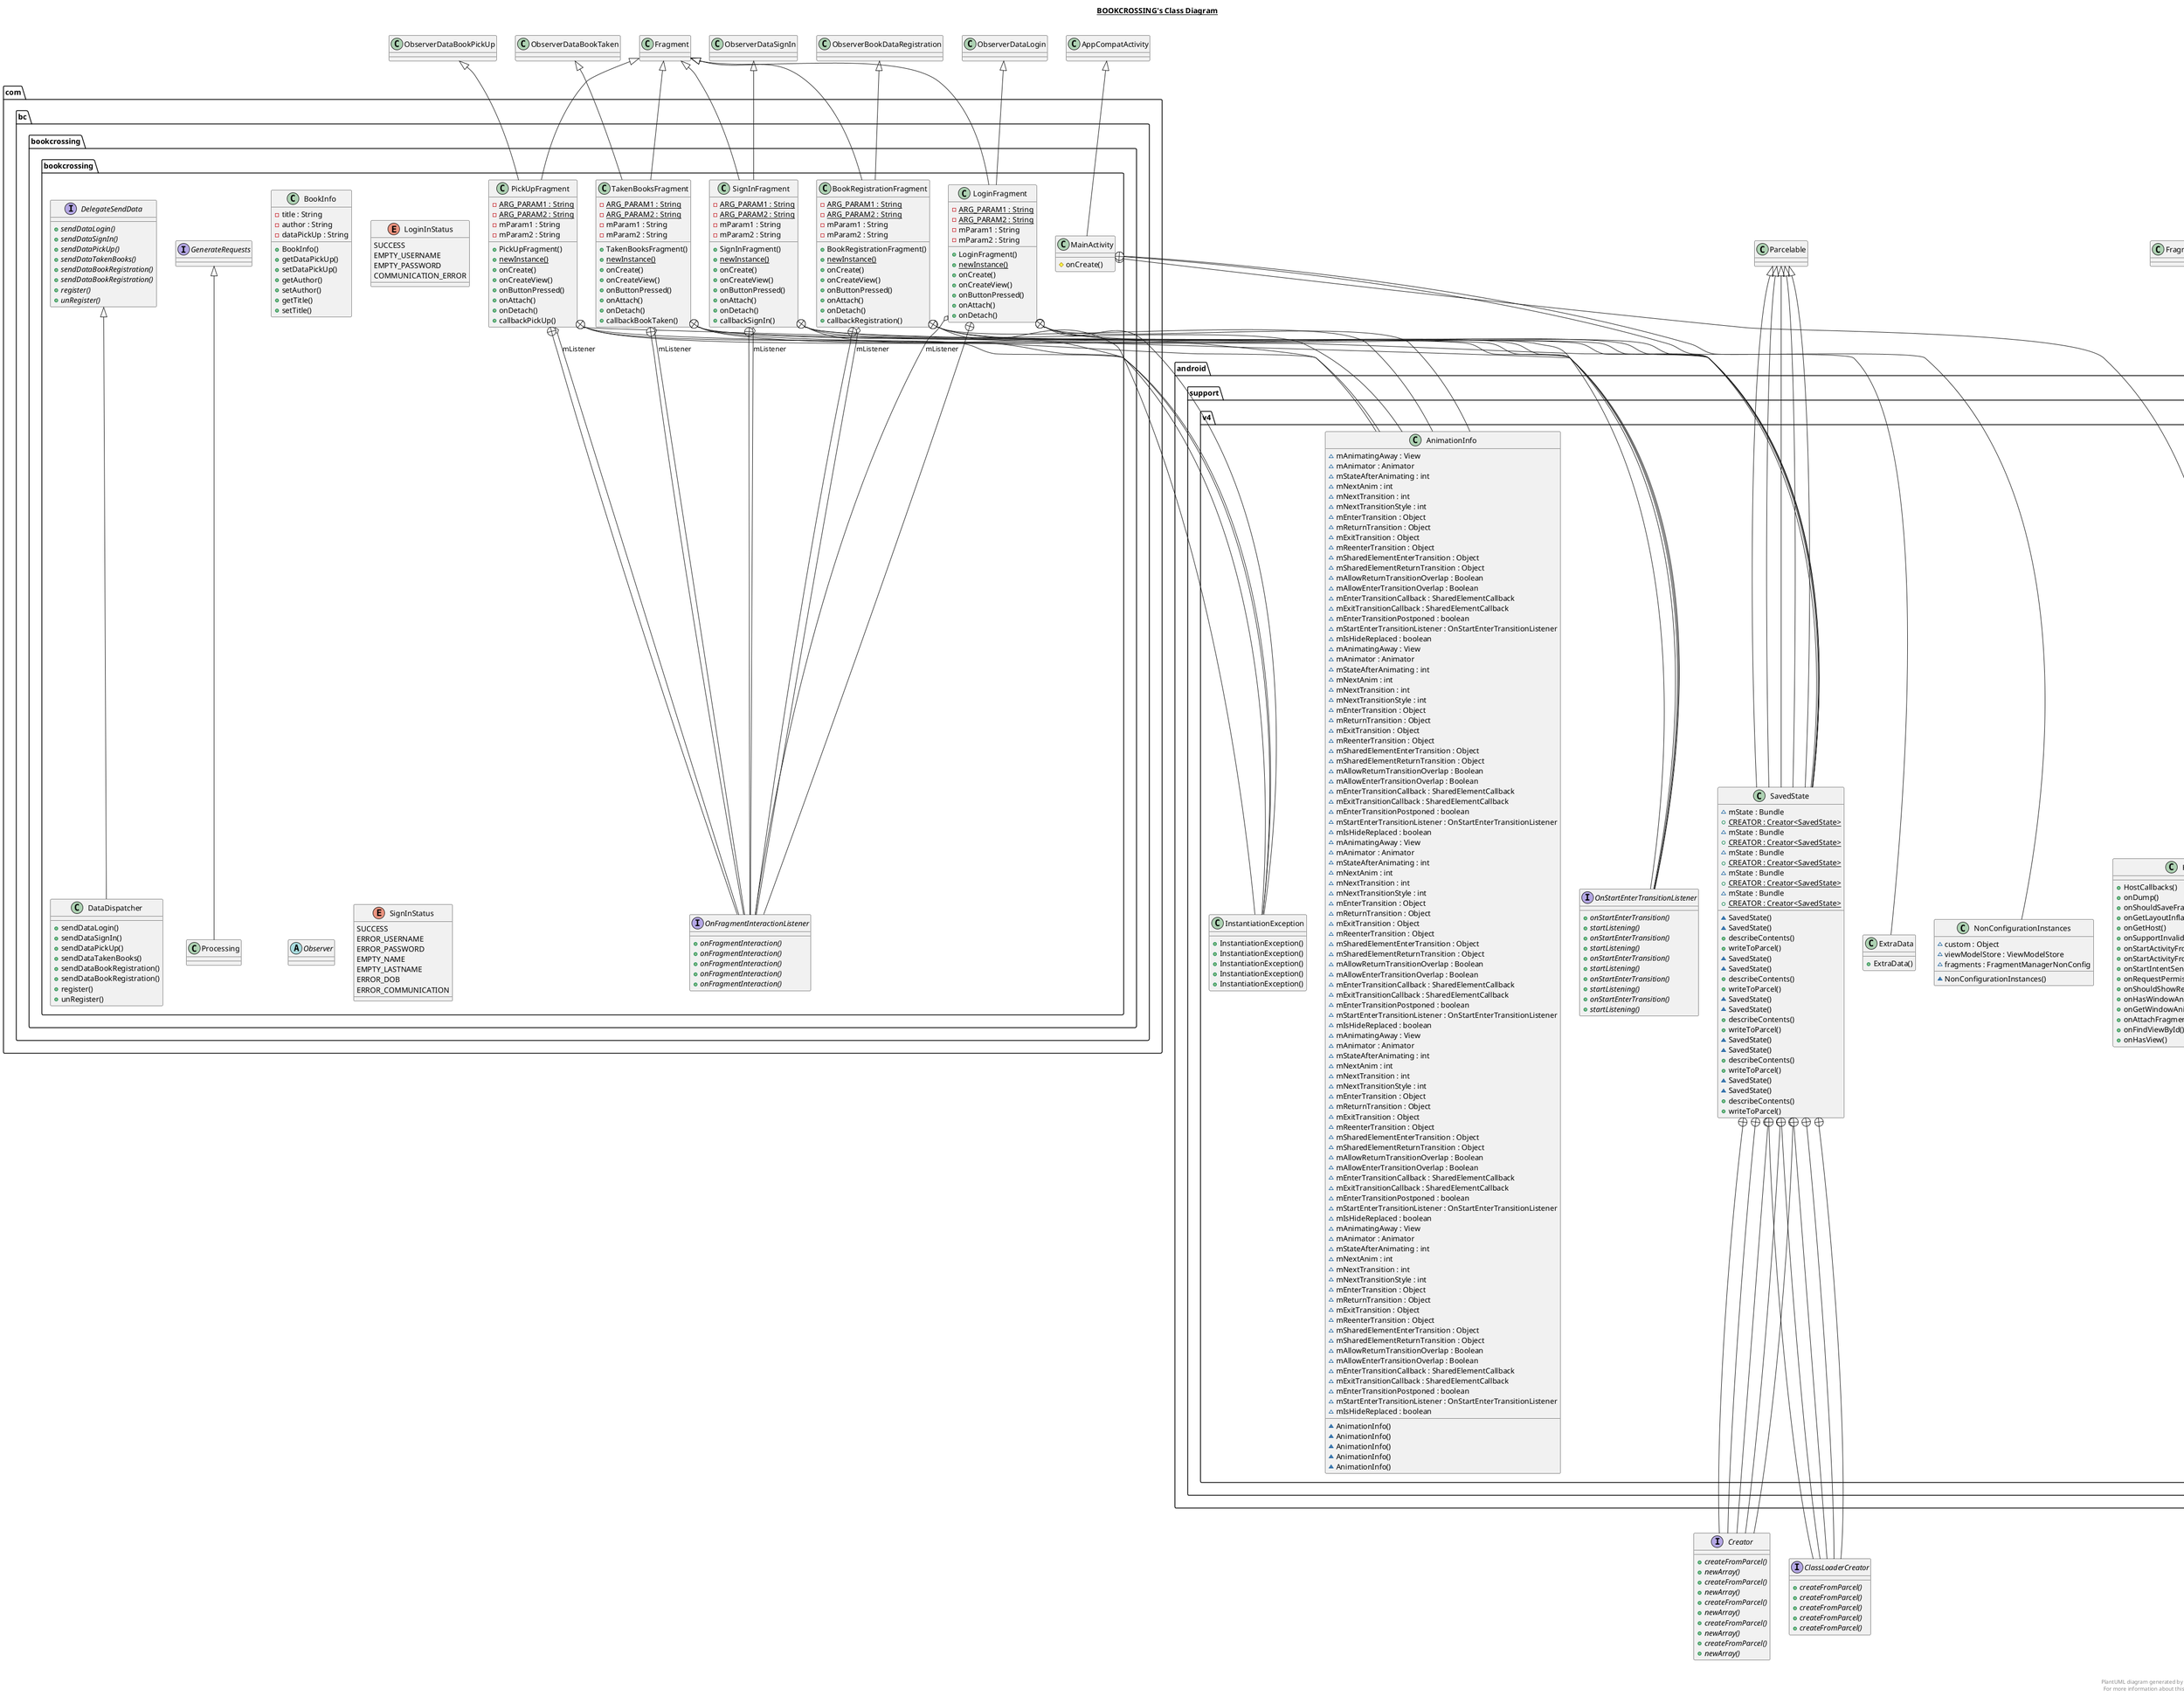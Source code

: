 @startuml

title __BOOKCROSSING's Class Diagram__\n

  package com.bc.bookcrossing.bookcrossing {
    class BookInfo {
        - title : String
        - author : String
        - dataPickUp : String
        + BookInfo()
        + getDataPickUp()
        + setDataPickUp()
        + getAuthor()
        + setAuthor()
        + getTitle()
        + setTitle()
    }
  }
  

  package com.bc.bookcrossing.bookcrossing {
    class BookRegistrationFragment {
        {static} - ARG_PARAM1 : String
        {static} - ARG_PARAM2 : String
        - mParam1 : String
        - mParam2 : String
        + BookRegistrationFragment()
        {static} + newInstance()
        + onCreate()
        + onCreateView()
        + onButtonPressed()
        + onAttach()
        + onDetach()
        + callbackRegistration()
    }
  }
  

  package com.bc.bookcrossing.bookcrossing {
    interface OnFragmentInteractionListener {
        {abstract} + onFragmentInteraction()
    }
  }
  

  package android.support.v4 {
    class AnimationInfo {
        ~ mAnimatingAway : View
        ~ mAnimator : Animator
        ~ mStateAfterAnimating : int
        ~ mNextAnim : int
        ~ mNextTransition : int
        ~ mNextTransitionStyle : int
        ~ mEnterTransition : Object
        ~ mReturnTransition : Object
        ~ mExitTransition : Object
        ~ mReenterTransition : Object
        ~ mSharedElementEnterTransition : Object
        ~ mSharedElementReturnTransition : Object
        ~ mAllowReturnTransitionOverlap : Boolean
        ~ mAllowEnterTransitionOverlap : Boolean
        ~ mEnterTransitionCallback : SharedElementCallback
        ~ mExitTransitionCallback : SharedElementCallback
        ~ mEnterTransitionPostponed : boolean
        ~ mStartEnterTransitionListener : OnStartEnterTransitionListener
        ~ mIsHideReplaced : boolean
        ~ AnimationInfo()
    }
  }
  

  package android.support.v4 {
    interface OnStartEnterTransitionListener {
        {abstract} + onStartEnterTransition()
        {abstract} + startListening()
    }
  }
  

  package android.support.v4 {
    class InstantiationException {
        + InstantiationException()
    }
  }
  

  package android.support.v4 {
    class SavedState {
        ~ mState : Bundle
        {static} + CREATOR : Creator<SavedState>
        ~ SavedState()
        ~ SavedState()
        + describeContents()
        + writeToParcel()
    }
  }
  

  interface Creator {
      {abstract} + createFromParcel()
      {abstract} + newArray()
  }
  

  interface ClassLoaderCreator {
      {abstract} + createFromParcel()
  }
  

  package com.bc.bookcrossing.bookcrossing {
    class DataDispatcher {
        + sendDataLogin()
        + sendDataSignIn()
        + sendDataPickUp()
        + sendDataTakenBooks()
        + sendDataBookRegistration()
        + sendDataBookRegistration()
        + register()
        + unRegister()
    }
  }
  

  package com.bc.bookcrossing.bookcrossing {
    interface DelegateSendData {
        {abstract} + sendDataLogin()
        {abstract} + sendDataSignIn()
        {abstract} + sendDataPickUp()
        {abstract} + sendDataTakenBooks()
        {abstract} + sendDataBookRegistration()
        {abstract} + sendDataBookRegistration()
        {abstract} + register()
        {abstract} + unRegister()
    }
  }
  

  package com.bc.bookcrossing.bookcrossing {
    interface GenerateRequests {
    }
  }
  

  package com.bc.bookcrossing.bookcrossing {
    class LoginFragment {
        {static} - ARG_PARAM1 : String
        {static} - ARG_PARAM2 : String
        - mParam1 : String
        - mParam2 : String
        + LoginFragment()
        {static} + newInstance()
        + onCreate()
        + onCreateView()
        + onButtonPressed()
        + onAttach()
        + onDetach()
    }
  }
  

  package com.bc.bookcrossing.bookcrossing {
    interface OnFragmentInteractionListener {
        {abstract} + onFragmentInteraction()
    }
  }
  

  package android.support.v4 {
    class AnimationInfo {
        ~ mAnimatingAway : View
        ~ mAnimator : Animator
        ~ mStateAfterAnimating : int
        ~ mNextAnim : int
        ~ mNextTransition : int
        ~ mNextTransitionStyle : int
        ~ mEnterTransition : Object
        ~ mReturnTransition : Object
        ~ mExitTransition : Object
        ~ mReenterTransition : Object
        ~ mSharedElementEnterTransition : Object
        ~ mSharedElementReturnTransition : Object
        ~ mAllowReturnTransitionOverlap : Boolean
        ~ mAllowEnterTransitionOverlap : Boolean
        ~ mEnterTransitionCallback : SharedElementCallback
        ~ mExitTransitionCallback : SharedElementCallback
        ~ mEnterTransitionPostponed : boolean
        ~ mStartEnterTransitionListener : OnStartEnterTransitionListener
        ~ mIsHideReplaced : boolean
        ~ AnimationInfo()
    }
  }
  

  package android.support.v4 {
    interface OnStartEnterTransitionListener {
        {abstract} + onStartEnterTransition()
        {abstract} + startListening()
    }
  }
  

  package android.support.v4 {
    class InstantiationException {
        + InstantiationException()
    }
  }
  

  package android.support.v4 {
    class SavedState {
        ~ mState : Bundle
        {static} + CREATOR : Creator<SavedState>
        ~ SavedState()
        ~ SavedState()
        + describeContents()
        + writeToParcel()
    }
  }
  

  interface Creator {
      {abstract} + createFromParcel()
      {abstract} + newArray()
  }
  

  interface ClassLoaderCreator {
      {abstract} + createFromParcel()
  }
  

  package com.bc.bookcrossing.bookcrossing {
    enum LoginInStatus {
      SUCCESS
      EMPTY_USERNAME
      EMPTY_PASSWORD
      COMMUNICATION_ERROR
    }
  }
  

  package com.bc.bookcrossing.bookcrossing {
    class MainActivity {
        # onCreate()
    }
  }
  

  package android.support.v4 {
    class HostCallbacks {
        + HostCallbacks()
        + onDump()
        + onShouldSaveFragmentState()
        + onGetLayoutInflater()
        + onGetHost()
        + onSupportInvalidateOptionsMenu()
        + onStartActivityFromFragment()
        + onStartActivityFromFragment()
        + onStartIntentSenderFromFragment()
        + onRequestPermissionsFromFragment()
        + onShouldShowRequestPermissionRationale()
        + onHasWindowAnimations()
        + onGetWindowAnimations()
        + onAttachFragment()
        + onFindViewById()
        + onHasView()
    }
  }
  

  package android.support.v4 {
    class NonConfigurationInstances {
        ~ custom : Object
        ~ viewModelStore : ViewModelStore
        ~ fragments : FragmentManagerNonConfig
        ~ NonConfigurationInstances()
    }
  }
  

  package android.support.v4 {
    class ExtraData {
        + ExtraData()
    }
  }
  

  package com.bc.bookcrossing.bookcrossing {
    abstract class Observer {
    }
  }
  

  package com.bc.bookcrossing.bookcrossing {
    class PickUpFragment {
        {static} - ARG_PARAM1 : String
        {static} - ARG_PARAM2 : String
        - mParam1 : String
        - mParam2 : String
        + PickUpFragment()
        {static} + newInstance()
        + onCreate()
        + onCreateView()
        + onButtonPressed()
        + onAttach()
        + onDetach()
        + callbackPickUp()
    }
  }
  

  package com.bc.bookcrossing.bookcrossing {
    interface OnFragmentInteractionListener {
        {abstract} + onFragmentInteraction()
    }
  }
  

  package android.support.v4 {
    class AnimationInfo {
        ~ mAnimatingAway : View
        ~ mAnimator : Animator
        ~ mStateAfterAnimating : int
        ~ mNextAnim : int
        ~ mNextTransition : int
        ~ mNextTransitionStyle : int
        ~ mEnterTransition : Object
        ~ mReturnTransition : Object
        ~ mExitTransition : Object
        ~ mReenterTransition : Object
        ~ mSharedElementEnterTransition : Object
        ~ mSharedElementReturnTransition : Object
        ~ mAllowReturnTransitionOverlap : Boolean
        ~ mAllowEnterTransitionOverlap : Boolean
        ~ mEnterTransitionCallback : SharedElementCallback
        ~ mExitTransitionCallback : SharedElementCallback
        ~ mEnterTransitionPostponed : boolean
        ~ mStartEnterTransitionListener : OnStartEnterTransitionListener
        ~ mIsHideReplaced : boolean
        ~ AnimationInfo()
    }
  }
  

  package android.support.v4 {
    interface OnStartEnterTransitionListener {
        {abstract} + onStartEnterTransition()
        {abstract} + startListening()
    }
  }
  

  package android.support.v4 {
    class InstantiationException {
        + InstantiationException()
    }
  }
  

  package android.support.v4 {
    class SavedState {
        ~ mState : Bundle
        {static} + CREATOR : Creator<SavedState>
        ~ SavedState()
        ~ SavedState()
        + describeContents()
        + writeToParcel()
    }
  }
  

  interface Creator {
      {abstract} + createFromParcel()
      {abstract} + newArray()
  }
  

  interface ClassLoaderCreator {
      {abstract} + createFromParcel()
  }
  

  package com.bc.bookcrossing.bookcrossing {
    class Processing {
    }
  }
  

  package com.bc.bookcrossing.bookcrossing {
    class SignInFragment {
        {static} - ARG_PARAM1 : String
        {static} - ARG_PARAM2 : String
        - mParam1 : String
        - mParam2 : String
        + SignInFragment()
        {static} + newInstance()
        + onCreate()
        + onCreateView()
        + onButtonPressed()
        + onAttach()
        + onDetach()
        + callbackSignIn()
    }
  }
  

  package com.bc.bookcrossing.bookcrossing {
    interface OnFragmentInteractionListener {
        {abstract} + onFragmentInteraction()
    }
  }
  

  package android.support.v4 {
    class AnimationInfo {
        ~ mAnimatingAway : View
        ~ mAnimator : Animator
        ~ mStateAfterAnimating : int
        ~ mNextAnim : int
        ~ mNextTransition : int
        ~ mNextTransitionStyle : int
        ~ mEnterTransition : Object
        ~ mReturnTransition : Object
        ~ mExitTransition : Object
        ~ mReenterTransition : Object
        ~ mSharedElementEnterTransition : Object
        ~ mSharedElementReturnTransition : Object
        ~ mAllowReturnTransitionOverlap : Boolean
        ~ mAllowEnterTransitionOverlap : Boolean
        ~ mEnterTransitionCallback : SharedElementCallback
        ~ mExitTransitionCallback : SharedElementCallback
        ~ mEnterTransitionPostponed : boolean
        ~ mStartEnterTransitionListener : OnStartEnterTransitionListener
        ~ mIsHideReplaced : boolean
        ~ AnimationInfo()
    }
  }
  

  package android.support.v4 {
    interface OnStartEnterTransitionListener {
        {abstract} + onStartEnterTransition()
        {abstract} + startListening()
    }
  }
  

  package android.support.v4 {
    class InstantiationException {
        + InstantiationException()
    }
  }
  

  package android.support.v4 {
    class SavedState {
        ~ mState : Bundle
        {static} + CREATOR : Creator<SavedState>
        ~ SavedState()
        ~ SavedState()
        + describeContents()
        + writeToParcel()
    }
  }
  

  interface Creator {
      {abstract} + createFromParcel()
      {abstract} + newArray()
  }
  

  interface ClassLoaderCreator {
      {abstract} + createFromParcel()
  }
  

  package com.bc.bookcrossing.bookcrossing {
    enum SignInStatus {
      SUCCESS
      ERROR_USERNAME
      ERROR_PASSWORD
      EMPTY_NAME
      EMPTY_LASTNAME
      ERROR_DOB
      ERROR_COMMUNICATION
    }
  }
  

  package com.bc.bookcrossing.bookcrossing {
    class TakenBooksFragment {
        {static} - ARG_PARAM1 : String
        {static} - ARG_PARAM2 : String
        - mParam1 : String
        - mParam2 : String
        + TakenBooksFragment()
        {static} + newInstance()
        + onCreate()
        + onCreateView()
        + onButtonPressed()
        + onAttach()
        + onDetach()
        + callbackBookTaken()
    }
  }
  

  package com.bc.bookcrossing.bookcrossing {
    interface OnFragmentInteractionListener {
        {abstract} + onFragmentInteraction()
    }
  }
  

  package android.support.v4 {
    class AnimationInfo {
        ~ mAnimatingAway : View
        ~ mAnimator : Animator
        ~ mStateAfterAnimating : int
        ~ mNextAnim : int
        ~ mNextTransition : int
        ~ mNextTransitionStyle : int
        ~ mEnterTransition : Object
        ~ mReturnTransition : Object
        ~ mExitTransition : Object
        ~ mReenterTransition : Object
        ~ mSharedElementEnterTransition : Object
        ~ mSharedElementReturnTransition : Object
        ~ mAllowReturnTransitionOverlap : Boolean
        ~ mAllowEnterTransitionOverlap : Boolean
        ~ mEnterTransitionCallback : SharedElementCallback
        ~ mExitTransitionCallback : SharedElementCallback
        ~ mEnterTransitionPostponed : boolean
        ~ mStartEnterTransitionListener : OnStartEnterTransitionListener
        ~ mIsHideReplaced : boolean
        ~ AnimationInfo()
    }
  }
  

  package android.support.v4 {
    interface OnStartEnterTransitionListener {
        {abstract} + onStartEnterTransition()
        {abstract} + startListening()
    }
  }
  

  package android.support.v4 {
    class InstantiationException {
        + InstantiationException()
    }
  }
  

  package android.support.v4 {
    class SavedState {
        ~ mState : Bundle
        {static} + CREATOR : Creator<SavedState>
        ~ SavedState()
        ~ SavedState()
        + describeContents()
        + writeToParcel()
    }
  }
  

  interface Creator {
      {abstract} + createFromParcel()
      {abstract} + newArray()
  }
  

  interface ClassLoaderCreator {
      {abstract} + createFromParcel()
  }
  

  BookRegistrationFragment -up-|> ObserverBookDataRegistration
  BookRegistrationFragment -up-|> Fragment
  BookRegistrationFragment o-- OnFragmentInteractionListener : mListener
  BookRegistrationFragment +-down- OnFragmentInteractionListener
  BookRegistrationFragment +-down- AnimationInfo
  BookRegistrationFragment +-down- OnStartEnterTransitionListener
  BookRegistrationFragment +-down- InstantiationException
  BookRegistrationFragment +-down- SavedState
  SavedState -up-|> Parcelable
  SavedState +-down- Creator
  SavedState +-down- ClassLoaderCreator
  DataDispatcher -up-|> DelegateSendData
  LoginFragment -up-|> ObserverDataLogin
  LoginFragment -up-|> Fragment
  LoginFragment o-- OnFragmentInteractionListener : mListener
  LoginFragment +-down- OnFragmentInteractionListener
  LoginFragment +-down- AnimationInfo
  LoginFragment +-down- OnStartEnterTransitionListener
  LoginFragment +-down- InstantiationException
  LoginFragment +-down- SavedState
  SavedState -up-|> Parcelable
  SavedState +-down- Creator
  SavedState +-down- ClassLoaderCreator
  MainActivity -up-|> AppCompatActivity
  MainActivity +-down- HostCallbacks
  MainActivity +-down- NonConfigurationInstances
  MainActivity +-down- ExtraData
  HostCallbacks -up-|> FragmentHostCallback
  PickUpFragment -up-|> ObserverDataBookPickUp
  PickUpFragment -up-|> Fragment
  PickUpFragment o-- OnFragmentInteractionListener : mListener
  PickUpFragment +-down- OnFragmentInteractionListener
  PickUpFragment +-down- AnimationInfo
  PickUpFragment +-down- OnStartEnterTransitionListener
  PickUpFragment +-down- InstantiationException
  PickUpFragment +-down- SavedState
  SavedState -up-|> Parcelable
  SavedState +-down- Creator
  SavedState +-down- ClassLoaderCreator
  Processing -up-|> GenerateRequests
  SignInFragment -up-|> ObserverDataSignIn
  SignInFragment -up-|> Fragment
  SignInFragment o-- OnFragmentInteractionListener : mListener
  SignInFragment +-down- OnFragmentInteractionListener
  SignInFragment +-down- AnimationInfo
  SignInFragment +-down- OnStartEnterTransitionListener
  SignInFragment +-down- InstantiationException
  SignInFragment +-down- SavedState
  SavedState -up-|> Parcelable
  SavedState +-down- Creator
  SavedState +-down- ClassLoaderCreator
  TakenBooksFragment -up-|> ObserverDataBookTaken
  TakenBooksFragment -up-|> Fragment
  TakenBooksFragment o-- OnFragmentInteractionListener : mListener
  TakenBooksFragment +-down- OnFragmentInteractionListener
  TakenBooksFragment +-down- AnimationInfo
  TakenBooksFragment +-down- OnStartEnterTransitionListener
  TakenBooksFragment +-down- InstantiationException
  TakenBooksFragment +-down- SavedState
  SavedState -up-|> Parcelable
  SavedState +-down- Creator
  SavedState +-down- ClassLoaderCreator


right footer


PlantUML diagram generated by SketchIt! (https://bitbucket.org/pmesmeur/sketch.it)
For more information about this tool, please contact philippe.mesmeur@gmail.com
endfooter

@enduml

